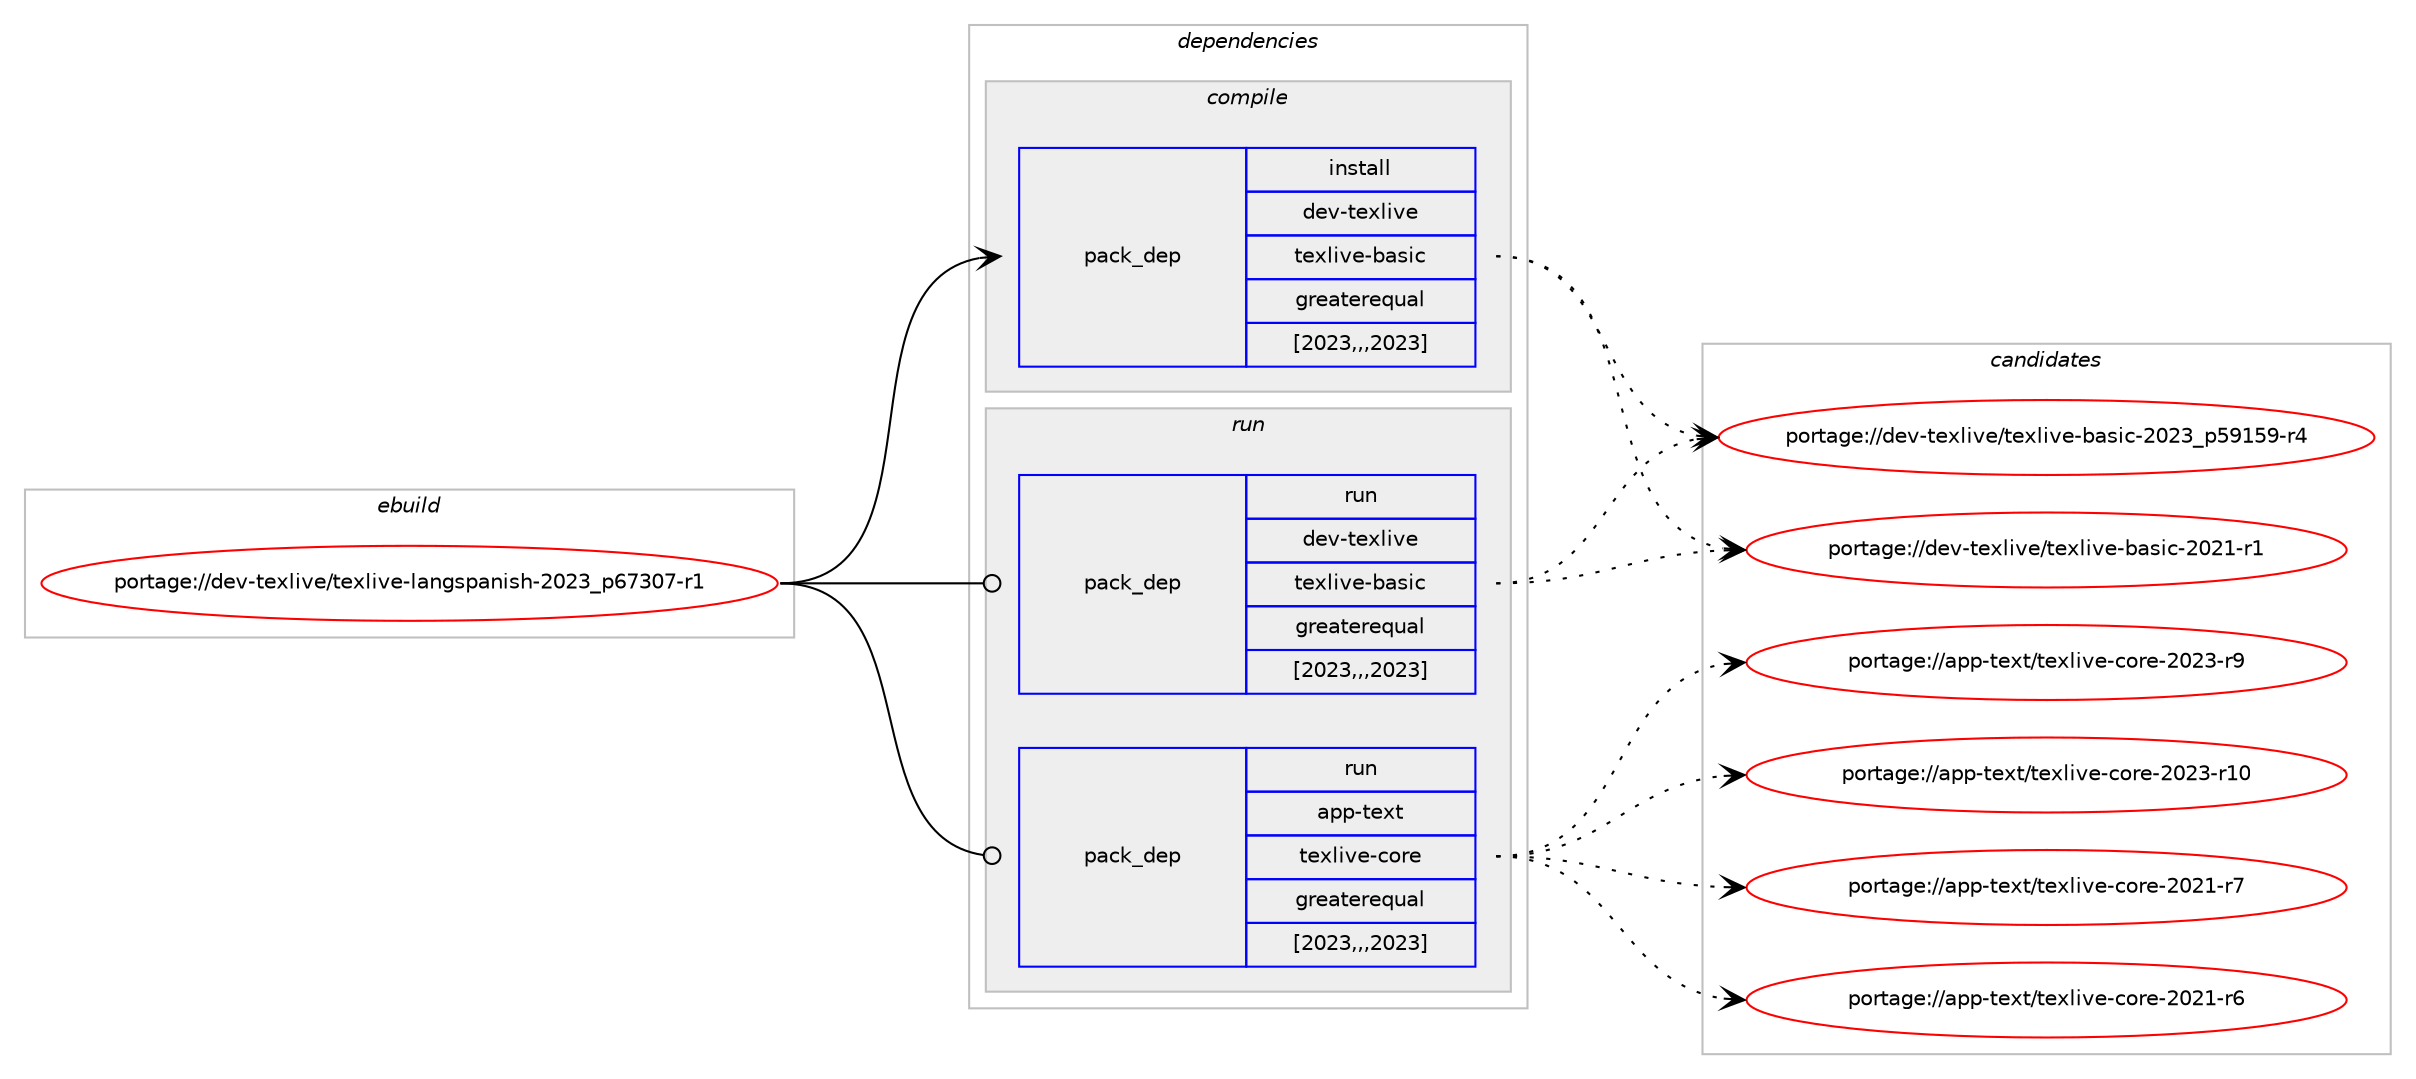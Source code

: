 digraph prolog {

# *************
# Graph options
# *************

newrank=true;
concentrate=true;
compound=true;
graph [rankdir=LR,fontname=Helvetica,fontsize=10,ranksep=1.5];#, ranksep=2.5, nodesep=0.2];
edge  [arrowhead=vee];
node  [fontname=Helvetica,fontsize=10];

# **********
# The ebuild
# **********

subgraph cluster_leftcol {
color=gray;
label=<<i>ebuild</i>>;
id [label="portage://dev-texlive/texlive-langspanish-2023_p67307-r1", color=red, width=4, href="../dev-texlive/texlive-langspanish-2023_p67307-r1.svg"];
}

# ****************
# The dependencies
# ****************

subgraph cluster_midcol {
color=gray;
label=<<i>dependencies</i>>;
subgraph cluster_compile {
fillcolor="#eeeeee";
style=filled;
label=<<i>compile</i>>;
subgraph pack149334 {
dependency209790 [label=<<TABLE BORDER="0" CELLBORDER="1" CELLSPACING="0" CELLPADDING="4" WIDTH="220"><TR><TD ROWSPAN="6" CELLPADDING="30">pack_dep</TD></TR><TR><TD WIDTH="110">install</TD></TR><TR><TD>dev-texlive</TD></TR><TR><TD>texlive-basic</TD></TR><TR><TD>greaterequal</TD></TR><TR><TD>[2023,,,2023]</TD></TR></TABLE>>, shape=none, color=blue];
}
id:e -> dependency209790:w [weight=20,style="solid",arrowhead="vee"];
}
subgraph cluster_compileandrun {
fillcolor="#eeeeee";
style=filled;
label=<<i>compile and run</i>>;
}
subgraph cluster_run {
fillcolor="#eeeeee";
style=filled;
label=<<i>run</i>>;
subgraph pack149335 {
dependency209791 [label=<<TABLE BORDER="0" CELLBORDER="1" CELLSPACING="0" CELLPADDING="4" WIDTH="220"><TR><TD ROWSPAN="6" CELLPADDING="30">pack_dep</TD></TR><TR><TD WIDTH="110">run</TD></TR><TR><TD>app-text</TD></TR><TR><TD>texlive-core</TD></TR><TR><TD>greaterequal</TD></TR><TR><TD>[2023,,,2023]</TD></TR></TABLE>>, shape=none, color=blue];
}
id:e -> dependency209791:w [weight=20,style="solid",arrowhead="odot"];
subgraph pack149336 {
dependency209792 [label=<<TABLE BORDER="0" CELLBORDER="1" CELLSPACING="0" CELLPADDING="4" WIDTH="220"><TR><TD ROWSPAN="6" CELLPADDING="30">pack_dep</TD></TR><TR><TD WIDTH="110">run</TD></TR><TR><TD>dev-texlive</TD></TR><TR><TD>texlive-basic</TD></TR><TR><TD>greaterequal</TD></TR><TR><TD>[2023,,,2023]</TD></TR></TABLE>>, shape=none, color=blue];
}
id:e -> dependency209792:w [weight=20,style="solid",arrowhead="odot"];
}
}

# **************
# The candidates
# **************

subgraph cluster_choices {
rank=same;
color=gray;
label=<<i>candidates</i>>;

subgraph choice149334 {
color=black;
nodesep=1;
choice10010111845116101120108105118101471161011201081051181014598971151059945504850519511253574953574511452 [label="portage://dev-texlive/texlive-basic-2023_p59159-r4", color=red, width=4,href="../dev-texlive/texlive-basic-2023_p59159-r4.svg"];
choice10010111845116101120108105118101471161011201081051181014598971151059945504850494511449 [label="portage://dev-texlive/texlive-basic-2021-r1", color=red, width=4,href="../dev-texlive/texlive-basic-2021-r1.svg"];
dependency209790:e -> choice10010111845116101120108105118101471161011201081051181014598971151059945504850519511253574953574511452:w [style=dotted,weight="100"];
dependency209790:e -> choice10010111845116101120108105118101471161011201081051181014598971151059945504850494511449:w [style=dotted,weight="100"];
}
subgraph choice149335 {
color=black;
nodesep=1;
choice971121124511610112011647116101120108105118101459911111410145504850514511457 [label="portage://app-text/texlive-core-2023-r9", color=red, width=4,href="../app-text/texlive-core-2023-r9.svg"];
choice97112112451161011201164711610112010810511810145991111141014550485051451144948 [label="portage://app-text/texlive-core-2023-r10", color=red, width=4,href="../app-text/texlive-core-2023-r10.svg"];
choice971121124511610112011647116101120108105118101459911111410145504850494511455 [label="portage://app-text/texlive-core-2021-r7", color=red, width=4,href="../app-text/texlive-core-2021-r7.svg"];
choice971121124511610112011647116101120108105118101459911111410145504850494511454 [label="portage://app-text/texlive-core-2021-r6", color=red, width=4,href="../app-text/texlive-core-2021-r6.svg"];
dependency209791:e -> choice971121124511610112011647116101120108105118101459911111410145504850514511457:w [style=dotted,weight="100"];
dependency209791:e -> choice97112112451161011201164711610112010810511810145991111141014550485051451144948:w [style=dotted,weight="100"];
dependency209791:e -> choice971121124511610112011647116101120108105118101459911111410145504850494511455:w [style=dotted,weight="100"];
dependency209791:e -> choice971121124511610112011647116101120108105118101459911111410145504850494511454:w [style=dotted,weight="100"];
}
subgraph choice149336 {
color=black;
nodesep=1;
choice10010111845116101120108105118101471161011201081051181014598971151059945504850519511253574953574511452 [label="portage://dev-texlive/texlive-basic-2023_p59159-r4", color=red, width=4,href="../dev-texlive/texlive-basic-2023_p59159-r4.svg"];
choice10010111845116101120108105118101471161011201081051181014598971151059945504850494511449 [label="portage://dev-texlive/texlive-basic-2021-r1", color=red, width=4,href="../dev-texlive/texlive-basic-2021-r1.svg"];
dependency209792:e -> choice10010111845116101120108105118101471161011201081051181014598971151059945504850519511253574953574511452:w [style=dotted,weight="100"];
dependency209792:e -> choice10010111845116101120108105118101471161011201081051181014598971151059945504850494511449:w [style=dotted,weight="100"];
}
}

}
